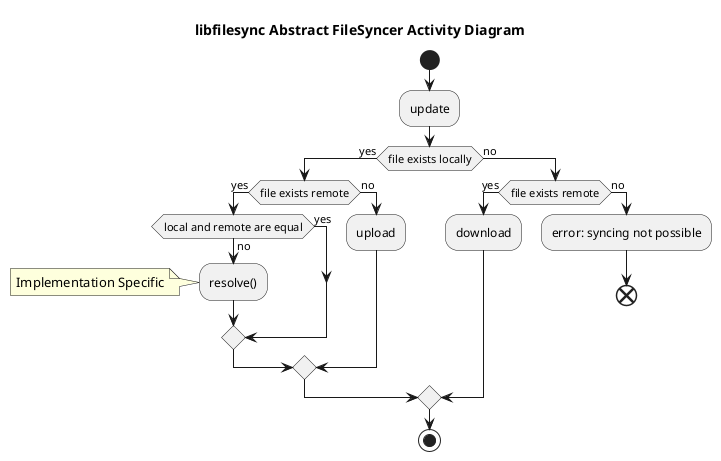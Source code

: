 @startuml libfilesync-abstract-file-syncer-act

title libfilesync Abstract FileSyncer Activity Diagram

start

:update;

if (file exists locally) then (yes)

    if (file exists remote) then (yes)
        if (local and remote are equal) then (yes)

        else (no)
            :resolve();
            note left
            Implementation Specific
            endnote
        end if
    else (no)
        :upload;
    endif

else (no)

    if (file exists remote) then (yes)
        :download;
    else (no)
        :error: syncing not possible;
        end
    endif

endif


stop

@enduml